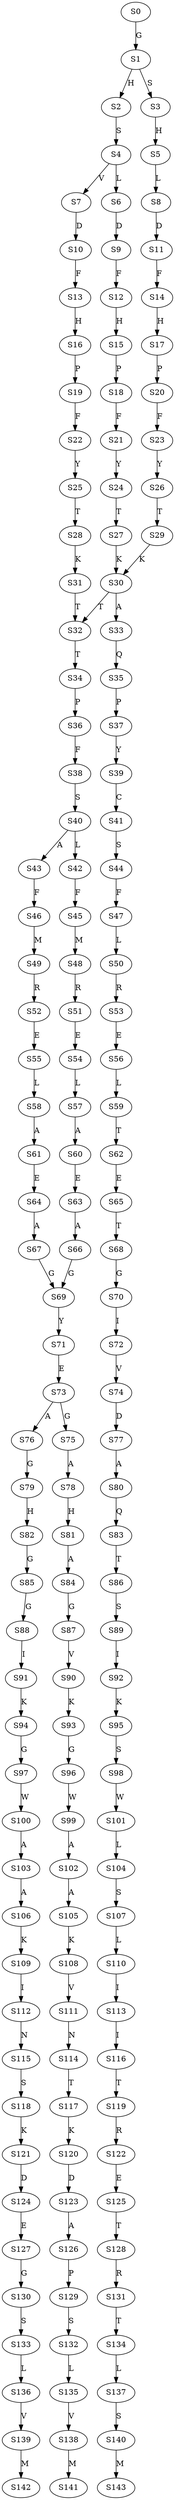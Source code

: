 strict digraph  {
	S0 -> S1 [ label = G ];
	S1 -> S2 [ label = H ];
	S1 -> S3 [ label = S ];
	S2 -> S4 [ label = S ];
	S3 -> S5 [ label = H ];
	S4 -> S6 [ label = L ];
	S4 -> S7 [ label = V ];
	S5 -> S8 [ label = L ];
	S6 -> S9 [ label = D ];
	S7 -> S10 [ label = D ];
	S8 -> S11 [ label = D ];
	S9 -> S12 [ label = F ];
	S10 -> S13 [ label = F ];
	S11 -> S14 [ label = F ];
	S12 -> S15 [ label = H ];
	S13 -> S16 [ label = H ];
	S14 -> S17 [ label = H ];
	S15 -> S18 [ label = P ];
	S16 -> S19 [ label = P ];
	S17 -> S20 [ label = P ];
	S18 -> S21 [ label = F ];
	S19 -> S22 [ label = F ];
	S20 -> S23 [ label = F ];
	S21 -> S24 [ label = Y ];
	S22 -> S25 [ label = Y ];
	S23 -> S26 [ label = Y ];
	S24 -> S27 [ label = T ];
	S25 -> S28 [ label = T ];
	S26 -> S29 [ label = T ];
	S27 -> S30 [ label = K ];
	S28 -> S31 [ label = K ];
	S29 -> S30 [ label = K ];
	S30 -> S32 [ label = T ];
	S30 -> S33 [ label = A ];
	S31 -> S32 [ label = T ];
	S32 -> S34 [ label = T ];
	S33 -> S35 [ label = Q ];
	S34 -> S36 [ label = P ];
	S35 -> S37 [ label = P ];
	S36 -> S38 [ label = F ];
	S37 -> S39 [ label = Y ];
	S38 -> S40 [ label = S ];
	S39 -> S41 [ label = C ];
	S40 -> S42 [ label = L ];
	S40 -> S43 [ label = A ];
	S41 -> S44 [ label = S ];
	S42 -> S45 [ label = F ];
	S43 -> S46 [ label = F ];
	S44 -> S47 [ label = F ];
	S45 -> S48 [ label = M ];
	S46 -> S49 [ label = M ];
	S47 -> S50 [ label = L ];
	S48 -> S51 [ label = R ];
	S49 -> S52 [ label = R ];
	S50 -> S53 [ label = R ];
	S51 -> S54 [ label = E ];
	S52 -> S55 [ label = E ];
	S53 -> S56 [ label = E ];
	S54 -> S57 [ label = L ];
	S55 -> S58 [ label = L ];
	S56 -> S59 [ label = L ];
	S57 -> S60 [ label = A ];
	S58 -> S61 [ label = A ];
	S59 -> S62 [ label = T ];
	S60 -> S63 [ label = E ];
	S61 -> S64 [ label = E ];
	S62 -> S65 [ label = E ];
	S63 -> S66 [ label = A ];
	S64 -> S67 [ label = A ];
	S65 -> S68 [ label = T ];
	S66 -> S69 [ label = G ];
	S67 -> S69 [ label = G ];
	S68 -> S70 [ label = G ];
	S69 -> S71 [ label = Y ];
	S70 -> S72 [ label = I ];
	S71 -> S73 [ label = E ];
	S72 -> S74 [ label = V ];
	S73 -> S75 [ label = G ];
	S73 -> S76 [ label = A ];
	S74 -> S77 [ label = D ];
	S75 -> S78 [ label = A ];
	S76 -> S79 [ label = G ];
	S77 -> S80 [ label = A ];
	S78 -> S81 [ label = H ];
	S79 -> S82 [ label = H ];
	S80 -> S83 [ label = Q ];
	S81 -> S84 [ label = A ];
	S82 -> S85 [ label = G ];
	S83 -> S86 [ label = T ];
	S84 -> S87 [ label = G ];
	S85 -> S88 [ label = G ];
	S86 -> S89 [ label = S ];
	S87 -> S90 [ label = V ];
	S88 -> S91 [ label = I ];
	S89 -> S92 [ label = I ];
	S90 -> S93 [ label = K ];
	S91 -> S94 [ label = K ];
	S92 -> S95 [ label = K ];
	S93 -> S96 [ label = G ];
	S94 -> S97 [ label = G ];
	S95 -> S98 [ label = S ];
	S96 -> S99 [ label = W ];
	S97 -> S100 [ label = W ];
	S98 -> S101 [ label = W ];
	S99 -> S102 [ label = A ];
	S100 -> S103 [ label = A ];
	S101 -> S104 [ label = L ];
	S102 -> S105 [ label = A ];
	S103 -> S106 [ label = A ];
	S104 -> S107 [ label = S ];
	S105 -> S108 [ label = K ];
	S106 -> S109 [ label = K ];
	S107 -> S110 [ label = L ];
	S108 -> S111 [ label = V ];
	S109 -> S112 [ label = I ];
	S110 -> S113 [ label = I ];
	S111 -> S114 [ label = N ];
	S112 -> S115 [ label = N ];
	S113 -> S116 [ label = I ];
	S114 -> S117 [ label = T ];
	S115 -> S118 [ label = S ];
	S116 -> S119 [ label = T ];
	S117 -> S120 [ label = K ];
	S118 -> S121 [ label = K ];
	S119 -> S122 [ label = R ];
	S120 -> S123 [ label = D ];
	S121 -> S124 [ label = D ];
	S122 -> S125 [ label = E ];
	S123 -> S126 [ label = A ];
	S124 -> S127 [ label = E ];
	S125 -> S128 [ label = T ];
	S126 -> S129 [ label = P ];
	S127 -> S130 [ label = G ];
	S128 -> S131 [ label = R ];
	S129 -> S132 [ label = S ];
	S130 -> S133 [ label = S ];
	S131 -> S134 [ label = T ];
	S132 -> S135 [ label = L ];
	S133 -> S136 [ label = L ];
	S134 -> S137 [ label = L ];
	S135 -> S138 [ label = V ];
	S136 -> S139 [ label = V ];
	S137 -> S140 [ label = S ];
	S138 -> S141 [ label = M ];
	S139 -> S142 [ label = M ];
	S140 -> S143 [ label = M ];
}
